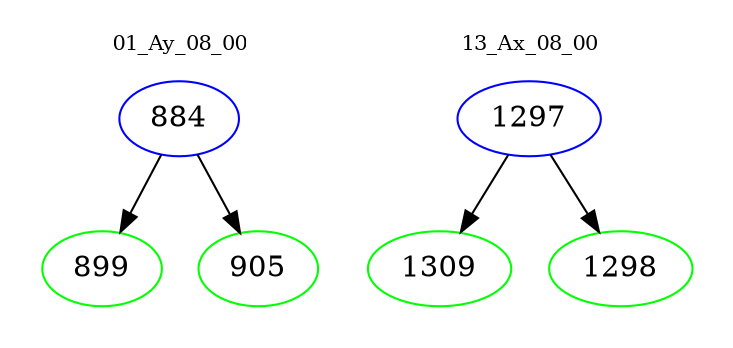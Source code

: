digraph{
subgraph cluster_0 {
color = white
label = "01_Ay_08_00";
fontsize=10;
T0_884 [label="884", color="blue"]
T0_884 -> T0_899 [color="black"]
T0_899 [label="899", color="green"]
T0_884 -> T0_905 [color="black"]
T0_905 [label="905", color="green"]
}
subgraph cluster_1 {
color = white
label = "13_Ax_08_00";
fontsize=10;
T1_1297 [label="1297", color="blue"]
T1_1297 -> T1_1309 [color="black"]
T1_1309 [label="1309", color="green"]
T1_1297 -> T1_1298 [color="black"]
T1_1298 [label="1298", color="green"]
}
}

